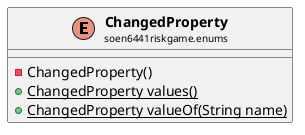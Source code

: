 @startuml

skinparam svgLinkTarget _parent
skinparam linetype ortho
set namespaceSeparator none
enum "<b><size:14>ChangedProperty</b>\n<size:10>soen6441riskgame.enums" as soen6441riskgame.enums.ChangedProperty  [[../../soen6441riskgame/enums/ChangedProperty.html{soen6441riskgame.enums.ChangedProperty}]] {
-ChangedProperty()
{static} +ChangedProperty values()
{static} +ChangedProperty valueOf(String name)
}



@enduml

